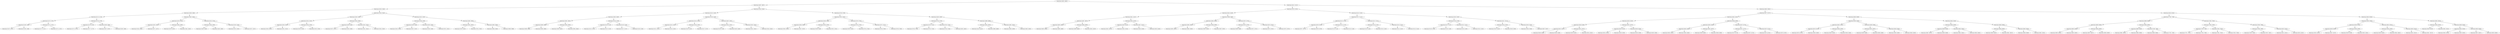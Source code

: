 digraph G{
522516664 [label="Node{data=[4903, 4903]}"]
522516664 -> 1325912695
1325912695 [label="Node{data=[3087, 3087]}"]
1325912695 -> 1935490611
1935490611 [label="Node{data=[2528, 2528]}"]
1935490611 -> 1645751838
1645751838 [label="Node{data=[2298, 2298]}"]
1645751838 -> 1514273757
1514273757 [label="Node{data=[2174, 2174]}"]
1514273757 -> 732176008
732176008 [label="Node{data=[2170, 2170]}"]
732176008 -> 823263593
823263593 [label="Node{data=[2168, 2168]}"]
823263593 -> 316252555
316252555 [label="Node{data=[2167, 2167]}"]
823263593 -> 1200828190
1200828190 [label="Node{data=[2169, 2169]}"]
732176008 -> 1279801658
1279801658 [label="Node{data=[2172, 2172]}"]
1279801658 -> 1836081299
1836081299 [label="Node{data=[2171, 2171]}"]
1279801658 -> 846872911
846872911 [label="Node{data=[2173, 2173]}"]
1514273757 -> 1825530817
1825530817 [label="Node{data=[2178, 2178]}"]
1825530817 -> 1631786635
1631786635 [label="Node{data=[2176, 2176]}"]
1631786635 -> 265914056
265914056 [label="Node{data=[2175, 2175]}"]
1631786635 -> 1875496517
1875496517 [label="Node{data=[2177, 2177]}"]
1825530817 -> 2022668566
2022668566 [label="Node{data=[2266, 2266]}"]
2022668566 -> 25288642
25288642 [label="Node{data=[2207, 2207]}"]
2022668566 -> 1118697212
1118697212 [label="Node{data=[2280, 2280]}"]
1645751838 -> 1664594698
1664594698 [label="Node{data=[2482, 2482]}"]
1664594698 -> 1626546611
1626546611 [label="Node{data=[2478, 2478]}"]
1626546611 -> 1870896544
1870896544 [label="Node{data=[2352, 2352]}"]
1870896544 -> 1110744250
1110744250 [label="Node{data=[2344, 2344]}"]
1870896544 -> 482723861
482723861 [label="Node{data=[2477, 2477]}"]
1626546611 -> 1707252871
1707252871 [label="Node{data=[2480, 2480]}"]
1707252871 -> 383738626
383738626 [label="Node{data=[2479, 2479]}"]
1707252871 -> 1885928495
1885928495 [label="Node{data=[2481, 2481]}"]
1664594698 -> 1113528151
1113528151 [label="Node{data=[2524, 2524]}"]
1113528151 -> 856198463
856198463 [label="Node{data=[2484, 2484]}"]
856198463 -> 1579298607
1579298607 [label="Node{data=[2483, 2483]}"]
856198463 -> 1771841856
1771841856 [label="Node{data=[2485, 2485]}"]
1113528151 -> 1396928139
1396928139 [label="Node{data=[2526, 2526]}"]
1396928139 -> 617967785
617967785 [label="Node{data=[2525, 2525]}"]
1396928139 -> 1807837259
1807837259 [label="Node{data=[2527, 2527]}"]
1935490611 -> 1671400026
1671400026 [label="Node{data=[2544, 2544]}"]
1671400026 -> 736135060
736135060 [label="Node{data=[2536, 2536]}"]
736135060 -> 616557177
616557177 [label="Node{data=[2532, 2532]}"]
616557177 -> 1155292565
1155292565 [label="Node{data=[2530, 2530]}"]
1155292565 -> 1536086542
1536086542 [label="Node{data=[2529, 2529]}"]
1155292565 -> 1954357964
1954357964 [label="Node{data=[2531, 2531]}"]
616557177 -> 793436696
793436696 [label="Node{data=[2534, 2534]}"]
793436696 -> 157037201
157037201 [label="Node{data=[2533, 2533]}"]
793436696 -> 611294998
611294998 [label="Node{data=[2535, 2535]}"]
736135060 -> 966369813
966369813 [label="Node{data=[2540, 2540]}"]
966369813 -> 1094442268
1094442268 [label="Node{data=[2538, 2538]}"]
1094442268 -> 698070800
698070800 [label="Node{data=[2537, 2537]}"]
1094442268 -> 1909725722
1909725722 [label="Node{data=[2539, 2539]}"]
966369813 -> 95000383
95000383 [label="Node{data=[2542, 2542]}"]
95000383 -> 442853803
442853803 [label="Node{data=[2541, 2541]}"]
95000383 -> 1848798912
1848798912 [label="Node{data=[2543, 2543]}"]
1671400026 -> 1072152022
1072152022 [label="Node{data=[2552, 2552]}"]
1072152022 -> 1983825274
1983825274 [label="Node{data=[2548, 2548]}"]
1983825274 -> 1202176551
1202176551 [label="Node{data=[2546, 2546]}"]
1202176551 -> 983490685
983490685 [label="Node{data=[2545, 2545]}"]
1202176551 -> 949347317
949347317 [label="Node{data=[2547, 2547]}"]
1983825274 -> 947971208
947971208 [label="Node{data=[2550, 2550]}"]
947971208 -> 1095741253
1095741253 [label="Node{data=[2549, 2549]}"]
947971208 -> 203371033
203371033 [label="Node{data=[2551, 2551]}"]
1072152022 -> 453173796
453173796 [label="Node{data=[3083, 3083]}"]
453173796 -> 614064488
614064488 [label="Node{data=[2652, 2652]}"]
614064488 -> 412112697
412112697 [label="Node{data=[2553, 2553]}"]
614064488 -> 1835672008
1835672008 [label="Node{data=[2762, 2762]}"]
453173796 -> 1635122563
1635122563 [label="Node{data=[3085, 3085]}"]
1635122563 -> 168608356
168608356 [label="Node{data=[3084, 3084]}"]
1635122563 -> 280978819
280978819 [label="Node{data=[3086, 3086]}"]
1325912695 -> 753361469
753361469 [label="Node{data=[3544, 3544]}"]
753361469 -> 1655708615
1655708615 [label="Node{data=[3130, 3130]}"]
1655708615 -> 239335959
239335959 [label="Node{data=[3095, 3095]}"]
239335959 -> 1698370849
1698370849 [label="Node{data=[3091, 3091]}"]
1698370849 -> 1926919473
1926919473 [label="Node{data=[3089, 3089]}"]
1926919473 -> 282470030
282470030 [label="Node{data=[3088, 3088]}"]
1926919473 -> 22341057
22341057 [label="Node{data=[3090, 3090]}"]
1698370849 -> 1023113943
1023113943 [label="Node{data=[3093, 3093]}"]
1023113943 -> 497673092
497673092 [label="Node{data=[3092, 3092]}"]
1023113943 -> 1013597417
1013597417 [label="Node{data=[3094, 3094]}"]
239335959 -> 439796808
439796808 [label="Node{data=[3126, 3126]}"]
439796808 -> 2105292827
2105292827 [label="Node{data=[3124, 3124]}"]
2105292827 -> 790319603
790319603 [label="Node{data=[3123, 3123]}"]
2105292827 -> 1102583285
1102583285 [label="Node{data=[3125, 3125]}"]
439796808 -> 1837145358
1837145358 [label="Node{data=[3128, 3128]}"]
1837145358 -> 1897978949
1897978949 [label="Node{data=[3127, 3127]}"]
1837145358 -> 71409499
71409499 [label="Node{data=[3129, 3129]}"]
1655708615 -> 89601435
89601435 [label="Node{data=[3138, 3138]}"]
89601435 -> 1826009298
1826009298 [label="Node{data=[3134, 3134]}"]
1826009298 -> 467901433
467901433 [label="Node{data=[3132, 3132]}"]
467901433 -> 324035737
324035737 [label="Node{data=[3131, 3131]}"]
467901433 -> 790065285
790065285 [label="Node{data=[3133, 3133]}"]
1826009298 -> 1981683093
1981683093 [label="Node{data=[3136, 3136]}"]
1981683093 -> 1898276092
1898276092 [label="Node{data=[3135, 3135]}"]
1981683093 -> 1640080109
1640080109 [label="Node{data=[3137, 3137]}"]
89601435 -> 1967547656
1967547656 [label="Node{data=[3487, 3487]}"]
1967547656 -> 1945265288
1945265288 [label="Node{data=[3341, 3341]}"]
1945265288 -> 690678926
690678926 [label="Node{data=[3139, 3139]}"]
1945265288 -> 1167123852
1167123852 [label="Node{data=[3430, 3430]}"]
1967547656 -> 62436883
62436883 [label="Node{data=[3542, 3542]}"]
62436883 -> 1670272200
1670272200 [label="Node{data=[3541, 3541]}"]
62436883 -> 490637995
490637995 [label="Node{data=[3543, 3543]}"]
753361469 -> 1606459397
1606459397 [label="Node{data=[3739, 3739]}"]
1606459397 -> 428776896
428776896 [label="Node{data=[3552, 3552]}"]
428776896 -> 146256429
146256429 [label="Node{data=[3548, 3548]}"]
146256429 -> 1639258690
1639258690 [label="Node{data=[3546, 3546]}"]
1639258690 -> 1001344761
1001344761 [label="Node{data=[3545, 3545]}"]
1639258690 -> 1445115089
1445115089 [label="Node{data=[3547, 3547]}"]
146256429 -> 1664176866
1664176866 [label="Node{data=[3550, 3550]}"]
1664176866 -> 706683852
706683852 [label="Node{data=[3549, 3549]}"]
1664176866 -> 1803970800
1803970800 [label="Node{data=[3551, 3551]}"]
428776896 -> 683789677
683789677 [label="Node{data=[3735, 3735]}"]
683789677 -> 1091448021
1091448021 [label="Node{data=[3733, 3733]}"]
1091448021 -> 308045435
308045435 [label="Node{data=[3553, 3553]}"]
1091448021 -> 1246055720
1246055720 [label="Node{data=[3734, 3734]}"]
683789677 -> 1825135528
1825135528 [label="Node{data=[3737, 3737]}"]
1825135528 -> 1553050208
1553050208 [label="Node{data=[3736, 3736]}"]
1825135528 -> 755982391
755982391 [label="Node{data=[3738, 3738]}"]
1606459397 -> 1304642739
1304642739 [label="Node{data=[4300, 4300]}"]
1304642739 -> 1802588856
1802588856 [label="Node{data=[3743, 3743]}"]
1802588856 -> 987903772
987903772 [label="Node{data=[3741, 3741]}"]
987903772 -> 1824188079
1824188079 [label="Node{data=[3740, 3740]}"]
987903772 -> 999018839
999018839 [label="Node{data=[3742, 3742]}"]
1802588856 -> 1519300620
1519300620 [label="Node{data=[3745, 3745]}"]
1519300620 -> 1912551062
1912551062 [label="Node{data=[3744, 3744]}"]
1519300620 -> 1254828440
1254828440 [label="Node{data=[4002, 4002]}"]
1304642739 -> 791632127
791632127 [label="Node{data=[4899, 4899]}"]
791632127 -> 951238
951238 [label="Node{data=[4653, 4653]}"]
951238 -> 147672791
147672791 [label="Node{data=[4414, 4414]}"]
951238 -> 467218879
467218879 [label="Node{data=[4898, 4898]}"]
791632127 -> 1315207835
1315207835 [label="Node{data=[4901, 4901]}"]
1315207835 -> 973131810
973131810 [label="Node{data=[4900, 4900]}"]
1315207835 -> 1482267203
1482267203 [label="Node{data=[4902, 4902]}"]
522516664 -> 182393918
182393918 [label="Node{data=[6131, 6131]}"]
182393918 -> 1728188252
1728188252 [label="Node{data=[5076, 5076]}"]
1728188252 -> 1539261022
1539261022 [label="Node{data=[4919, 4919]}"]
1539261022 -> 1327513832
1327513832 [label="Node{data=[4911, 4911]}"]
1327513832 -> 1038916574
1038916574 [label="Node{data=[4907, 4907]}"]
1038916574 -> 1256397776
1256397776 [label="Node{data=[4905, 4905]}"]
1256397776 -> 1810832736
1810832736 [label="Node{data=[4904, 4904]}"]
1256397776 -> 646264821
646264821 [label="Node{data=[4906, 4906]}"]
1038916574 -> 2137942672
2137942672 [label="Node{data=[4909, 4909]}"]
2137942672 -> 763482934
763482934 [label="Node{data=[4908, 4908]}"]
2137942672 -> 1050071035
1050071035 [label="Node{data=[4910, 4910]}"]
1327513832 -> 832793923
832793923 [label="Node{data=[4915, 4915]}"]
832793923 -> 1024834317
1024834317 [label="Node{data=[4913, 4913]}"]
1024834317 -> 506386426
506386426 [label="Node{data=[4912, 4912]}"]
1024834317 -> 374291155
374291155 [label="Node{data=[4914, 4914]}"]
832793923 -> 1017938988
1017938988 [label="Node{data=[4917, 4917]}"]
1017938988 -> 745643367
745643367 [label="Node{data=[4916, 4916]}"]
1017938988 -> 1141378580
1141378580 [label="Node{data=[4918, 4918]}"]
1539261022 -> 738078180
738078180 [label="Node{data=[5068, 5068]}"]
738078180 -> 1932218707
1932218707 [label="Node{data=[5064, 5064]}"]
1932218707 -> 1393651956
1393651956 [label="Node{data=[5062, 5062]}"]
1393651956 -> 1475193900
1475193900 [label="Node{data=[4955, 4955]}"]
1393651956 -> 220604984
220604984 [label="Node{data=[5063, 5063]}"]
1932218707 -> 607015686
607015686 [label="Node{data=[5066, 5066]}"]
607015686 -> 2086670759
2086670759 [label="Node{data=[5065, 5065]}"]
607015686 -> 1180061387
1180061387 [label="Node{data=[5067, 5067]}"]
738078180 -> 2057165779
2057165779 [label="Node{data=[5072, 5072]}"]
2057165779 -> 746394085
746394085 [label="Node{data=[5070, 5070]}"]
746394085 -> 1349304548
1349304548 [label="Node{data=[5069, 5069]}"]
746394085 -> 616102964
616102964 [label="Node{data=[5071, 5071]}"]
2057165779 -> 821028915
821028915 [label="Node{data=[5074, 5074]}"]
821028915 -> 1952003570
1952003570 [label="Node{data=[5073, 5073]}"]
821028915 -> 1107599485
1107599485 [label="Node{data=[5075, 5075]}"]
1728188252 -> 557759829
557759829 [label="Node{data=[5125, 5125]}"]
557759829 -> 1851750193
1851750193 [label="Node{data=[5117, 5117]}"]
1851750193 -> 1402218925
1402218925 [label="Node{data=[5113, 5113]}"]
1402218925 -> 880045290
880045290 [label="Node{data=[5078, 5078]}"]
880045290 -> 1626651428
1626651428 [label="Node{data=[5077, 5077]}"]
880045290 -> 1971830516
1971830516 [label="Node{data=[5079, 5079]}"]
1402218925 -> 128723112
128723112 [label="Node{data=[5115, 5115]}"]
128723112 -> 279451531
279451531 [label="Node{data=[5114, 5114]}"]
128723112 -> 1438692129
1438692129 [label="Node{data=[5116, 5116]}"]
1851750193 -> 502843251
502843251 [label="Node{data=[5121, 5121]}"]
502843251 -> 2079806732
2079806732 [label="Node{data=[5119, 5119]}"]
2079806732 -> 724763062
724763062 [label="Node{data=[5118, 5118]}"]
2079806732 -> 2075850314
2075850314 [label="Node{data=[5120, 5120]}"]
502843251 -> 539125009
539125009 [label="Node{data=[5123, 5123]}"]
539125009 -> 1639713580
1639713580 [label="Node{data=[5122, 5122]}"]
539125009 -> 1387370524
1387370524 [label="Node{data=[5124, 5124]}"]
557759829 -> 2115316902
2115316902 [label="Node{data=[5203, 5203]}"]
2115316902 -> 1294779544
1294779544 [label="Node{data=[5129, 5129]}"]
1294779544 -> 1288192890
1288192890 [label="Node{data=[5127, 5127]}"]
1288192890 -> 317145991
317145991 [label="Node{data=[5126, 5126]}"]
1288192890 -> 1161833825
1161833825 [label="Node{data=[5128, 5128]}"]
1294779544 -> 1851996501
1851996501 [label="Node{data=[5131, 5131]}"]
1851996501 -> 1623090288
1623090288 [label="Node{data=[5130, 5130]}"]
1851996501 -> 1215166619
1215166619 [label="Node{data=[5132, 5132]}"]
2115316902 -> 209907666
209907666 [label="Node{data=[5411, 5411]}"]
209907666 -> 2078070406
2078070406 [label="Node{data=[5234, 5234]}"]
2078070406 -> 1750249577
1750249577 [label="Node{data=[5223, 5223]}"]
2078070406 -> 1331438808
1331438808 [label="Node{data=[5259, 5259]}"]
209907666 -> 1421586078
1421586078 [label="Node{data=[5535, 5535]}"]
1421586078 -> 1238248041
1238248041 [label="Node{data=[5504, 5504]}"]
1421586078 -> 878840513
878840513 [label="Node{data=[5857, 5857]}"]
182393918 -> 448172657
448172657 [label="Node{data=[6852, 6852]}"]
448172657 -> 334500071
334500071 [label="Node{data=[6277, 6277]}"]
334500071 -> 727051666
727051666 [label="Node{data=[6261, 6261]}"]
727051666 -> 256237115
256237115 [label="Node{data=[6253, 6253]}"]
256237115 -> 558817464
558817464 [label="Node{data=[6249, 6249]}"]
558817464 -> 850049886
850049886 [label="Node{data=[6247, 6247]}"]
850049886 -> 907536868
907536868 [label="Node{data=[6246, 6246]}"]
850049886 -> 394419483
394419483 [label="Node{data=[6248, 6248]}"]
558817464 -> 1100952691
1100952691 [label="Node{data=[6251, 6251]}"]
1100952691 -> 638060373
638060373 [label="Node{data=[6250, 6250]}"]
1100952691 -> 802783929
802783929 [label="Node{data=[6252, 6252]}"]
256237115 -> 716597468
716597468 [label="Node{data=[6257, 6257]}"]
716597468 -> 305331541
305331541 [label="Node{data=[6255, 6255]}"]
305331541 -> 1961259753
1961259753 [label="Node{data=[6254, 6254]}"]
305331541 -> 399112838
399112838 [label="Node{data=[6256, 6256]}"]
716597468 -> 245403691
245403691 [label="Node{data=[6259, 6259]}"]
245403691 -> 192748799
192748799 [label="Node{data=[6258, 6258]}"]
245403691 -> 1280005699
1280005699 [label="Node{data=[6260, 6260]}"]
727051666 -> 344885382
344885382 [label="Node{data=[6269, 6269]}"]
344885382 -> 514159604
514159604 [label="Node{data=[6265, 6265]}"]
514159604 -> 2111577659
2111577659 [label="Node{data=[6263, 6263]}"]
2111577659 -> 1798547085
1798547085 [label="Node{data=[6262, 6262]}"]
2111577659 -> 186243541
186243541 [label="Node{data=[6264, 6264]}"]
514159604 -> 1050026385
1050026385 [label="Node{data=[6267, 6267]}"]
1050026385 -> 589745598
589745598 [label="Node{data=[6266, 6266]}"]
1050026385 -> 1440157849
1440157849 [label="Node{data=[6268, 6268]}"]
344885382 -> 273005703
273005703 [label="Node{data=[6273, 6273]}"]
273005703 -> 525372855
525372855 [label="Node{data=[6271, 6271]}"]
525372855 -> 177137886
177137886 [label="Node{data=[6270, 6270]}"]
525372855 -> 1731224270
1731224270 [label="Node{data=[6272, 6272]}"]
273005703 -> 1521244971
1521244971 [label="Node{data=[6275, 6275]}"]
1521244971 -> 1099581692
1099581692 [label="Node{data=[6274, 6274]}"]
1521244971 -> 1010794507
1010794507 [label="Node{data=[6276, 6276]}"]
334500071 -> 1484628816
1484628816 [label="Node{data=[6836, 6836]}"]
1484628816 -> 1622199927
1622199927 [label="Node{data=[6285, 6285]}"]
1622199927 -> 1945020213
1945020213 [label="Node{data=[6281, 6281]}"]
1945020213 -> 865164955
865164955 [label="Node{data=[6279, 6279]}"]
865164955 -> 113446042
113446042 [label="Node{data=[6278, 6278]}"]
865164955 -> 1625729347
1625729347 [label="Node{data=[6280, 6280]}"]
1945020213 -> 1723301221
1723301221 [label="Node{data=[6283, 6283]}"]
1723301221 -> 1609269934
1609269934 [label="Node{data=[6282, 6282]}"]
1723301221 -> 1104339477
1104339477 [label="Node{data=[6284, 6284]}"]
1622199927 -> 338425821
338425821 [label="Node{data=[6289, 6289]}"]
338425821 -> 1227553896
1227553896 [label="Node{data=[6287, 6287]}"]
1227553896 -> 1247279377
1247279377 [label="Node{data=[6286, 6286]}"]
1227553896 -> 474179588
474179588 [label="Node{data=[6288, 6288]}"]
338425821 -> 1469964622
1469964622 [label="Node{data=[6346, 6346]}"]
1469964622 -> 1229626985
1229626985 [label="Node{data=[6290, 6290]}"]
1469964622 -> 1017149728
1017149728 [label="Node{data=[6400, 6400]}"]
1484628816 -> 1000617464
1000617464 [label="Node{data=[6844, 6844]}"]
1000617464 -> 59454547
59454547 [label="Node{data=[6840, 6840]}"]
59454547 -> 506416029
506416029 [label="Node{data=[6838, 6838]}"]
506416029 -> 561596417
561596417 [label="Node{data=[6837, 6837]}"]
506416029 -> 996712995
996712995 [label="Node{data=[6839, 6839]}"]
59454547 -> 1637560497
1637560497 [label="Node{data=[6842, 6842]}"]
1637560497 -> 84733116
84733116 [label="Node{data=[6841, 6841]}"]
1637560497 -> 1851688284
1851688284 [label="Node{data=[6843, 6843]}"]
1000617464 -> 282680078
282680078 [label="Node{data=[6848, 6848]}"]
282680078 -> 679477020
679477020 [label="Node{data=[6846, 6846]}"]
679477020 -> 1257541539
1257541539 [label="Node{data=[6845, 6845]}"]
679477020 -> 1352308676
1352308676 [label="Node{data=[6847, 6847]}"]
282680078 -> 172079090
172079090 [label="Node{data=[6850, 6850]}"]
172079090 -> 1569799865
1569799865 [label="Node{data=[6849, 6849]}"]
172079090 -> 871775039
871775039 [label="Node{data=[6851, 6851]}"]
448172657 -> 928427570
928427570 [label="Node{data=[8254, 8254]}"]
928427570 -> 808411405
808411405 [label="Node{data=[7796, 7796]}"]
808411405 -> 1679816007
1679816007 [label="Node{data=[6860, 6860]}"]
1679816007 -> 1722946872
1722946872 [label="Node{data=[6856, 6856]}"]
1722946872 -> 1687621858
1687621858 [label="Node{data=[6854, 6854]}"]
1687621858 -> 804987508
804987508 [label="Node{data=[6853, 6853]}"]
1687621858 -> 886394625
886394625 [label="Node{data=[6855, 6855]}"]
1722946872 -> 1119389558
1119389558 [label="Node{data=[6858, 6858]}"]
1119389558 -> 519348163
519348163 [label="Node{data=[6857, 6857]}"]
1119389558 -> 1751840491
1751840491 [label="Node{data=[6859, 6859]}"]
1679816007 -> 1985548704
1985548704 [label="Node{data=[6864, 6864]}"]
1985548704 -> 1885125418
1885125418 [label="Node{data=[6862, 6862]}"]
1885125418 -> 1256994917
1256994917 [label="Node{data=[6861, 6861]}"]
1885125418 -> 1963872893
1963872893 [label="Node{data=[6863, 6863]}"]
1985548704 -> 1273268589
1273268589 [label="Node{data=[7388, 7388]}"]
1273268589 -> 1593114320
1593114320 [label="Node{data=[6894, 6894]}"]
1273268589 -> 1970326139
1970326139 [label="Node{data=[7795, 7795]}"]
808411405 -> 1919611666
1919611666 [label="Node{data=[7804, 7804]}"]
1919611666 -> 489337811
489337811 [label="Node{data=[7800, 7800]}"]
489337811 -> 1691475160
1691475160 [label="Node{data=[7798, 7798]}"]
1691475160 -> 394387755
394387755 [label="Node{data=[7797, 7797]}"]
1691475160 -> 844526250
844526250 [label="Node{data=[7799, 7799]}"]
489337811 -> 2049633048
2049633048 [label="Node{data=[7802, 7802]}"]
2049633048 -> 284680089
284680089 [label="Node{data=[7801, 7801]}"]
2049633048 -> 141028373
141028373 [label="Node{data=[7803, 7803]}"]
1919611666 -> 153422993
153422993 [label="Node{data=[7808, 7808]}"]
153422993 -> 620381318
620381318 [label="Node{data=[7806, 7806]}"]
620381318 -> 174021783
174021783 [label="Node{data=[7805, 7805]}"]
620381318 -> 1030688397
1030688397 [label="Node{data=[7807, 7807]}"]
153422993 -> 479190069
479190069 [label="Node{data=[8252, 8252]}"]
479190069 -> 1789359446
1789359446 [label="Node{data=[8251, 8251]}"]
479190069 -> 443299697
443299697 [label="Node{data=[8253, 8253]}"]
928427570 -> 1605523927
1605523927 [label="Node{data=[9618, 9618]}"]
1605523927 -> 1035880544
1035880544 [label="Node{data=[8262, 8262]}"]
1035880544 -> 1818396484
1818396484 [label="Node{data=[8258, 8258]}"]
1818396484 -> 391049734
391049734 [label="Node{data=[8256, 8256]}"]
391049734 -> 1526689241
1526689241 [label="Node{data=[8255, 8255]}"]
391049734 -> 365806510
365806510 [label="Node{data=[8257, 8257]}"]
1818396484 -> 1835876084
1835876084 [label="Node{data=[8260, 8260]}"]
1835876084 -> 231948189
231948189 [label="Node{data=[8259, 8259]}"]
1835876084 -> 744692315
744692315 [label="Node{data=[8261, 8261]}"]
1035880544 -> 1472752842
1472752842 [label="Node{data=[9614, 9614]}"]
1472752842 -> 1406562905
1406562905 [label="Node{data=[8264, 8264]}"]
1406562905 -> 1206747241
1206747241 [label="Node{data=[8263, 8263]}"]
1406562905 -> 1944648461
1944648461 [label="Node{data=[8642, 8642]}"]
1472752842 -> 1741846406
1741846406 [label="Node{data=[9616, 9616]}"]
1741846406 -> 125207967
125207967 [label="Node{data=[9615, 9615]}"]
1741846406 -> 749974480
749974480 [label="Node{data=[9617, 9617]}"]
1605523927 -> 406259160
406259160 [label="Node{data=[9622, 9622]}"]
406259160 -> 1823289119
1823289119 [label="Node{data=[9620, 9620]}"]
1823289119 -> 1606686056
1606686056 [label="Node{data=[9619, 9619]}"]
1823289119 -> 1859653747
1859653747 [label="Node{data=[9621, 9621]}"]
406259160 -> 1315033525
1315033525 [label="Node{data=[9626, 9626]}"]
1315033525 -> 1261558449
1261558449 [label="Node{data=[9624, 9624]}"]
1261558449 -> 883030506
883030506 [label="Node{data=[9623, 9623]}"]
1261558449 -> 450112645
450112645 [label="Node{data=[9625, 9625]}"]
1315033525 -> 1517861395
1517861395 [label="Node{data=[9628, 9628]}"]
1517861395 -> 534316991
534316991 [label="Node{data=[9627, 9627]}"]
1517861395 -> 613204743
613204743 [label="Node{data=[9629, 9629]}"]
}